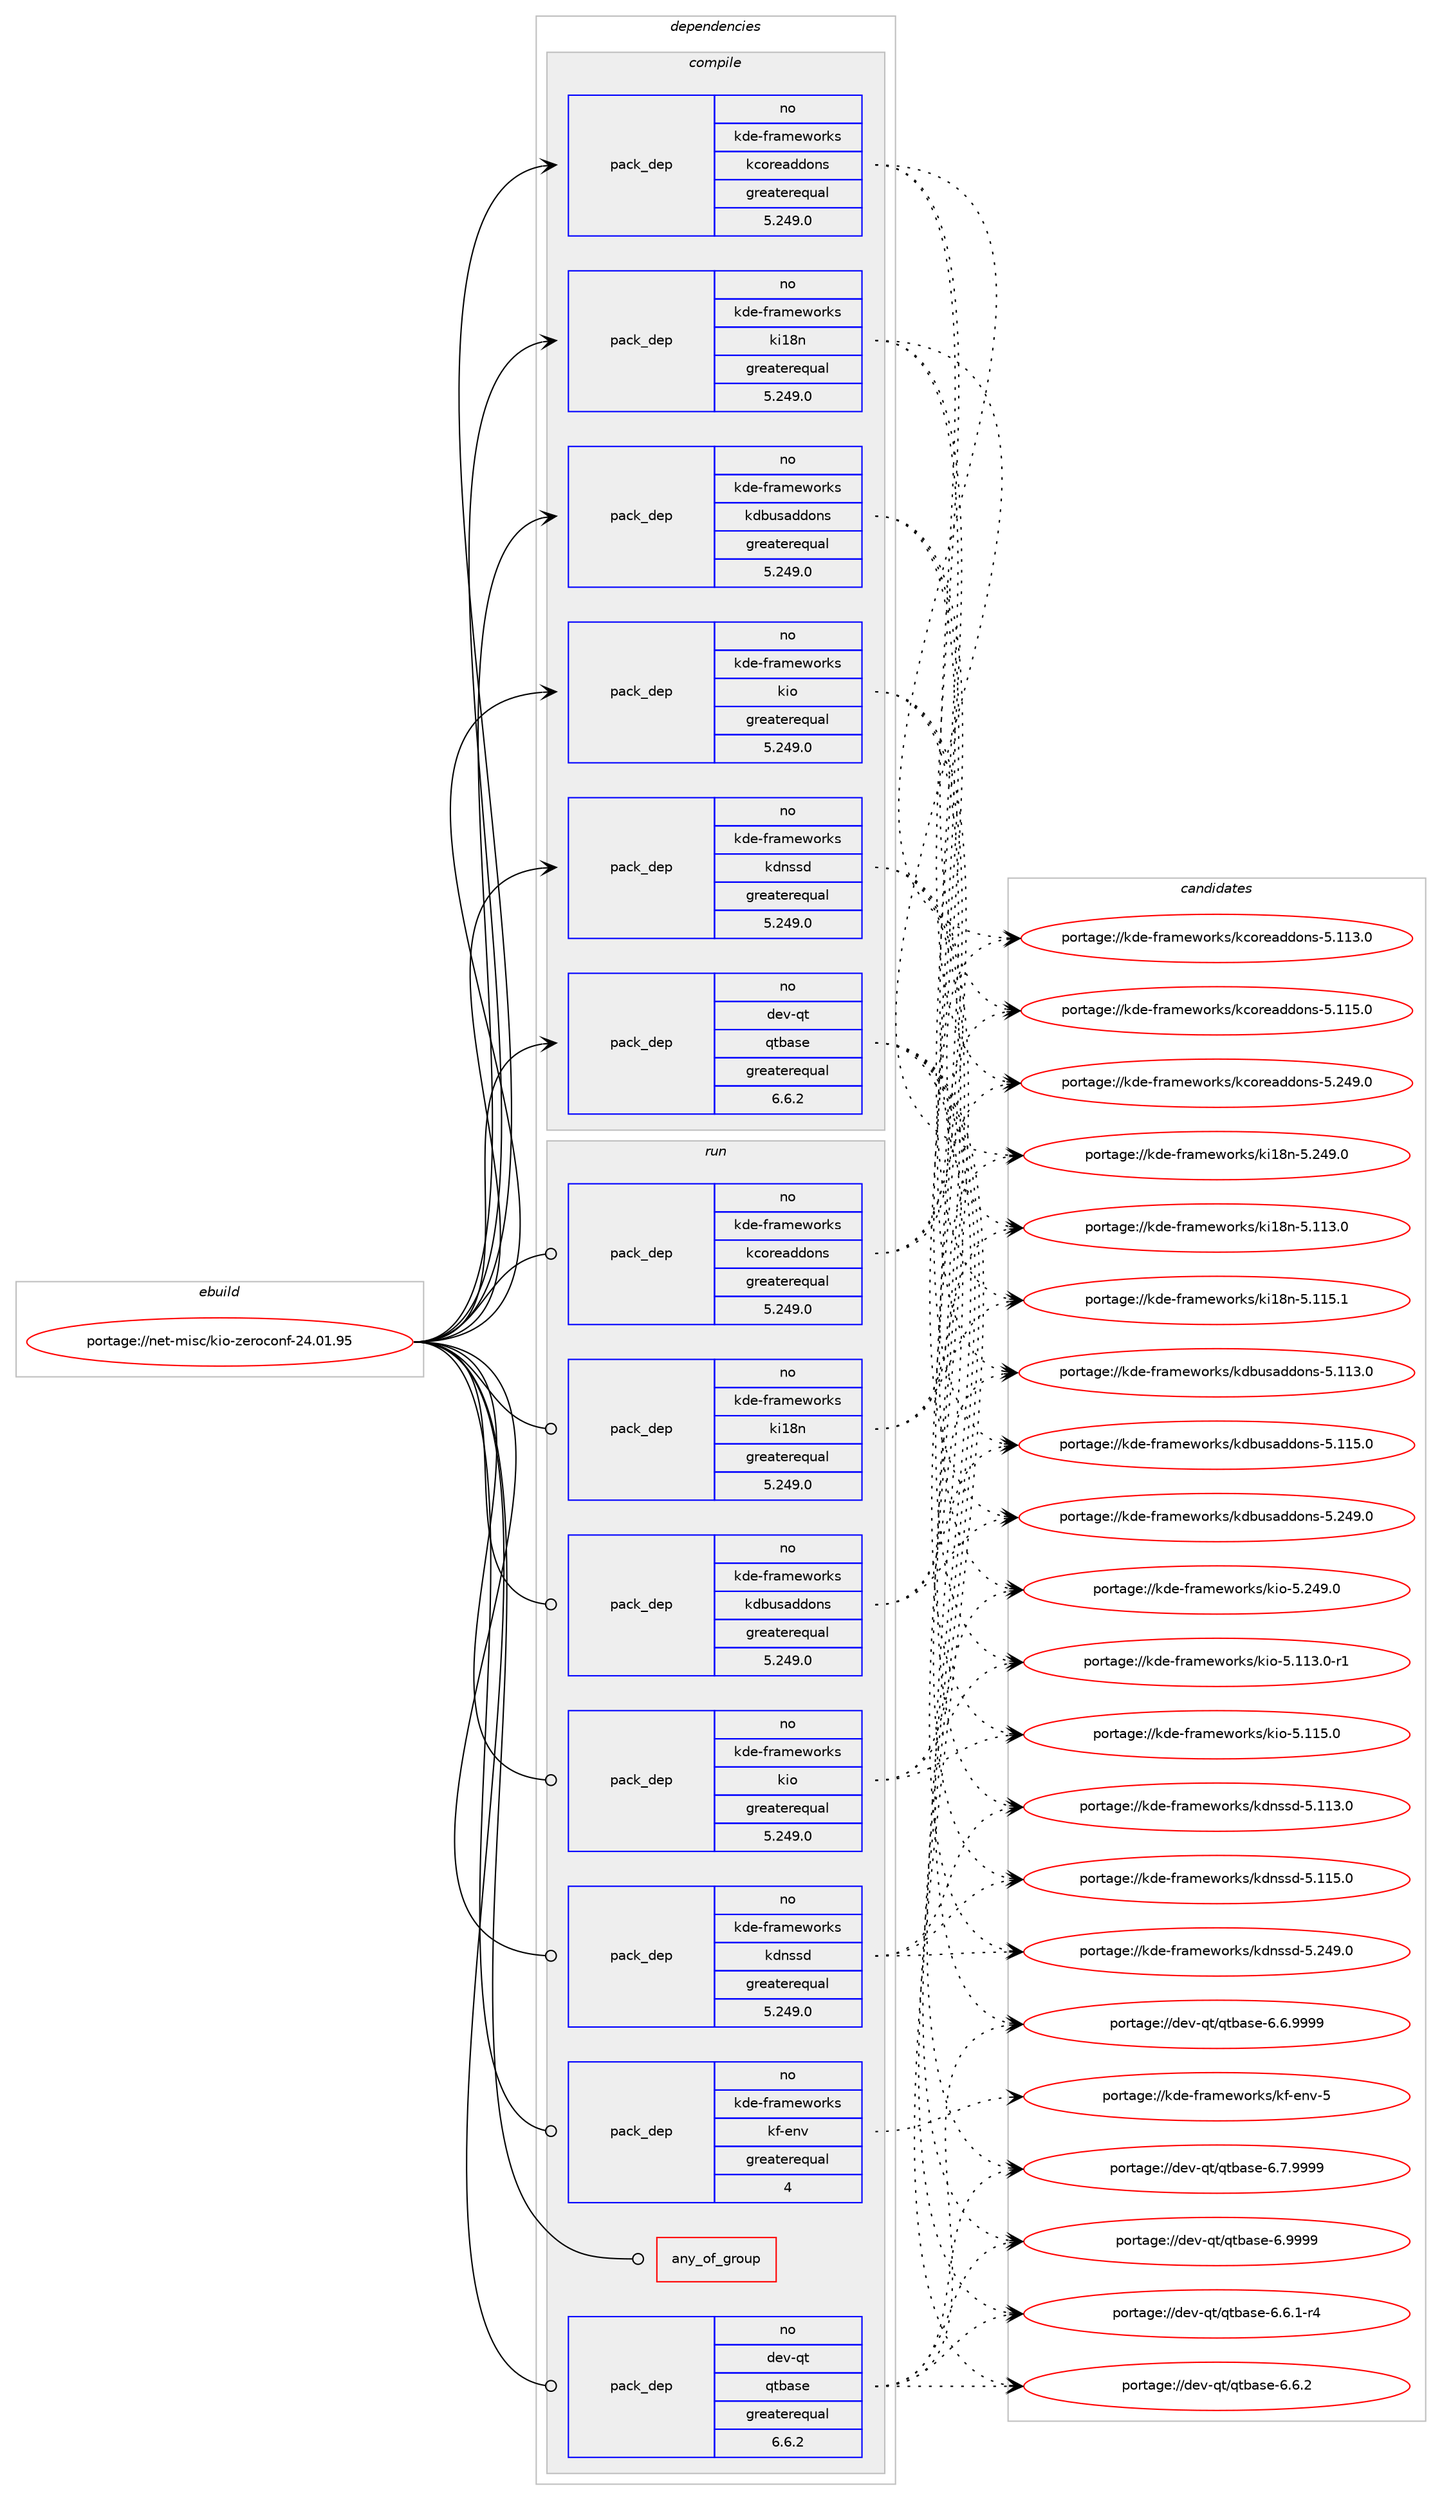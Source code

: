 digraph prolog {

# *************
# Graph options
# *************

newrank=true;
concentrate=true;
compound=true;
graph [rankdir=LR,fontname=Helvetica,fontsize=10,ranksep=1.5];#, ranksep=2.5, nodesep=0.2];
edge  [arrowhead=vee];
node  [fontname=Helvetica,fontsize=10];

# **********
# The ebuild
# **********

subgraph cluster_leftcol {
color=gray;
rank=same;
label=<<i>ebuild</i>>;
id [label="portage://net-misc/kio-zeroconf-24.01.95", color=red, width=4, href="../net-misc/kio-zeroconf-24.01.95.svg"];
}

# ****************
# The dependencies
# ****************

subgraph cluster_midcol {
color=gray;
label=<<i>dependencies</i>>;
subgraph cluster_compile {
fillcolor="#eeeeee";
style=filled;
label=<<i>compile</i>>;
subgraph pack2799 {
dependency8862 [label=<<TABLE BORDER="0" CELLBORDER="1" CELLSPACING="0" CELLPADDING="4" WIDTH="220"><TR><TD ROWSPAN="6" CELLPADDING="30">pack_dep</TD></TR><TR><TD WIDTH="110">no</TD></TR><TR><TD>dev-qt</TD></TR><TR><TD>qtbase</TD></TR><TR><TD>greaterequal</TD></TR><TR><TD>6.6.2</TD></TR></TABLE>>, shape=none, color=blue];
}
id:e -> dependency8862:w [weight=20,style="solid",arrowhead="vee"];
# *** BEGIN UNKNOWN DEPENDENCY TYPE (TODO) ***
# id -> package_dependency(portage://net-misc/kio-zeroconf-24.01.95,install,no,dev-qt,qtbase,none,[,,],[slot(6)],[])
# *** END UNKNOWN DEPENDENCY TYPE (TODO) ***

subgraph pack2800 {
dependency8863 [label=<<TABLE BORDER="0" CELLBORDER="1" CELLSPACING="0" CELLPADDING="4" WIDTH="220"><TR><TD ROWSPAN="6" CELLPADDING="30">pack_dep</TD></TR><TR><TD WIDTH="110">no</TD></TR><TR><TD>kde-frameworks</TD></TR><TR><TD>kcoreaddons</TD></TR><TR><TD>greaterequal</TD></TR><TR><TD>5.249.0</TD></TR></TABLE>>, shape=none, color=blue];
}
id:e -> dependency8863:w [weight=20,style="solid",arrowhead="vee"];
subgraph pack2801 {
dependency8864 [label=<<TABLE BORDER="0" CELLBORDER="1" CELLSPACING="0" CELLPADDING="4" WIDTH="220"><TR><TD ROWSPAN="6" CELLPADDING="30">pack_dep</TD></TR><TR><TD WIDTH="110">no</TD></TR><TR><TD>kde-frameworks</TD></TR><TR><TD>kdbusaddons</TD></TR><TR><TD>greaterequal</TD></TR><TR><TD>5.249.0</TD></TR></TABLE>>, shape=none, color=blue];
}
id:e -> dependency8864:w [weight=20,style="solid",arrowhead="vee"];
subgraph pack2802 {
dependency8865 [label=<<TABLE BORDER="0" CELLBORDER="1" CELLSPACING="0" CELLPADDING="4" WIDTH="220"><TR><TD ROWSPAN="6" CELLPADDING="30">pack_dep</TD></TR><TR><TD WIDTH="110">no</TD></TR><TR><TD>kde-frameworks</TD></TR><TR><TD>kdnssd</TD></TR><TR><TD>greaterequal</TD></TR><TR><TD>5.249.0</TD></TR></TABLE>>, shape=none, color=blue];
}
id:e -> dependency8865:w [weight=20,style="solid",arrowhead="vee"];
subgraph pack2803 {
dependency8866 [label=<<TABLE BORDER="0" CELLBORDER="1" CELLSPACING="0" CELLPADDING="4" WIDTH="220"><TR><TD ROWSPAN="6" CELLPADDING="30">pack_dep</TD></TR><TR><TD WIDTH="110">no</TD></TR><TR><TD>kde-frameworks</TD></TR><TR><TD>ki18n</TD></TR><TR><TD>greaterequal</TD></TR><TR><TD>5.249.0</TD></TR></TABLE>>, shape=none, color=blue];
}
id:e -> dependency8866:w [weight=20,style="solid",arrowhead="vee"];
subgraph pack2804 {
dependency8867 [label=<<TABLE BORDER="0" CELLBORDER="1" CELLSPACING="0" CELLPADDING="4" WIDTH="220"><TR><TD ROWSPAN="6" CELLPADDING="30">pack_dep</TD></TR><TR><TD WIDTH="110">no</TD></TR><TR><TD>kde-frameworks</TD></TR><TR><TD>kio</TD></TR><TR><TD>greaterequal</TD></TR><TR><TD>5.249.0</TD></TR></TABLE>>, shape=none, color=blue];
}
id:e -> dependency8867:w [weight=20,style="solid",arrowhead="vee"];
}
subgraph cluster_compileandrun {
fillcolor="#eeeeee";
style=filled;
label=<<i>compile and run</i>>;
}
subgraph cluster_run {
fillcolor="#eeeeee";
style=filled;
label=<<i>run</i>>;
subgraph any69 {
dependency8868 [label=<<TABLE BORDER="0" CELLBORDER="1" CELLSPACING="0" CELLPADDING="4"><TR><TD CELLPADDING="10">any_of_group</TD></TR></TABLE>>, shape=none, color=red];# *** BEGIN UNKNOWN DEPENDENCY TYPE (TODO) ***
# dependency8868 -> package_dependency(portage://net-misc/kio-zeroconf-24.01.95,run,no,kde-frameworks,breeze-icons,none,[,,],any_different_slot,[])
# *** END UNKNOWN DEPENDENCY TYPE (TODO) ***

# *** BEGIN UNKNOWN DEPENDENCY TYPE (TODO) ***
# dependency8868 -> package_dependency(portage://net-misc/kio-zeroconf-24.01.95,run,no,kde-frameworks,oxygen-icons,none,[,,],any_different_slot,[])
# *** END UNKNOWN DEPENDENCY TYPE (TODO) ***

}
id:e -> dependency8868:w [weight=20,style="solid",arrowhead="odot"];
subgraph pack2805 {
dependency8869 [label=<<TABLE BORDER="0" CELLBORDER="1" CELLSPACING="0" CELLPADDING="4" WIDTH="220"><TR><TD ROWSPAN="6" CELLPADDING="30">pack_dep</TD></TR><TR><TD WIDTH="110">no</TD></TR><TR><TD>dev-qt</TD></TR><TR><TD>qtbase</TD></TR><TR><TD>greaterequal</TD></TR><TR><TD>6.6.2</TD></TR></TABLE>>, shape=none, color=blue];
}
id:e -> dependency8869:w [weight=20,style="solid",arrowhead="odot"];
# *** BEGIN UNKNOWN DEPENDENCY TYPE (TODO) ***
# id -> package_dependency(portage://net-misc/kio-zeroconf-24.01.95,run,no,dev-qt,qtbase,none,[,,],[slot(6)],[])
# *** END UNKNOWN DEPENDENCY TYPE (TODO) ***

subgraph pack2806 {
dependency8870 [label=<<TABLE BORDER="0" CELLBORDER="1" CELLSPACING="0" CELLPADDING="4" WIDTH="220"><TR><TD ROWSPAN="6" CELLPADDING="30">pack_dep</TD></TR><TR><TD WIDTH="110">no</TD></TR><TR><TD>kde-frameworks</TD></TR><TR><TD>kcoreaddons</TD></TR><TR><TD>greaterequal</TD></TR><TR><TD>5.249.0</TD></TR></TABLE>>, shape=none, color=blue];
}
id:e -> dependency8870:w [weight=20,style="solid",arrowhead="odot"];
subgraph pack2807 {
dependency8871 [label=<<TABLE BORDER="0" CELLBORDER="1" CELLSPACING="0" CELLPADDING="4" WIDTH="220"><TR><TD ROWSPAN="6" CELLPADDING="30">pack_dep</TD></TR><TR><TD WIDTH="110">no</TD></TR><TR><TD>kde-frameworks</TD></TR><TR><TD>kdbusaddons</TD></TR><TR><TD>greaterequal</TD></TR><TR><TD>5.249.0</TD></TR></TABLE>>, shape=none, color=blue];
}
id:e -> dependency8871:w [weight=20,style="solid",arrowhead="odot"];
subgraph pack2808 {
dependency8872 [label=<<TABLE BORDER="0" CELLBORDER="1" CELLSPACING="0" CELLPADDING="4" WIDTH="220"><TR><TD ROWSPAN="6" CELLPADDING="30">pack_dep</TD></TR><TR><TD WIDTH="110">no</TD></TR><TR><TD>kde-frameworks</TD></TR><TR><TD>kdnssd</TD></TR><TR><TD>greaterequal</TD></TR><TR><TD>5.249.0</TD></TR></TABLE>>, shape=none, color=blue];
}
id:e -> dependency8872:w [weight=20,style="solid",arrowhead="odot"];
subgraph pack2809 {
dependency8873 [label=<<TABLE BORDER="0" CELLBORDER="1" CELLSPACING="0" CELLPADDING="4" WIDTH="220"><TR><TD ROWSPAN="6" CELLPADDING="30">pack_dep</TD></TR><TR><TD WIDTH="110">no</TD></TR><TR><TD>kde-frameworks</TD></TR><TR><TD>kf-env</TD></TR><TR><TD>greaterequal</TD></TR><TR><TD>4</TD></TR></TABLE>>, shape=none, color=blue];
}
id:e -> dependency8873:w [weight=20,style="solid",arrowhead="odot"];
subgraph pack2810 {
dependency8874 [label=<<TABLE BORDER="0" CELLBORDER="1" CELLSPACING="0" CELLPADDING="4" WIDTH="220"><TR><TD ROWSPAN="6" CELLPADDING="30">pack_dep</TD></TR><TR><TD WIDTH="110">no</TD></TR><TR><TD>kde-frameworks</TD></TR><TR><TD>ki18n</TD></TR><TR><TD>greaterequal</TD></TR><TR><TD>5.249.0</TD></TR></TABLE>>, shape=none, color=blue];
}
id:e -> dependency8874:w [weight=20,style="solid",arrowhead="odot"];
subgraph pack2811 {
dependency8875 [label=<<TABLE BORDER="0" CELLBORDER="1" CELLSPACING="0" CELLPADDING="4" WIDTH="220"><TR><TD ROWSPAN="6" CELLPADDING="30">pack_dep</TD></TR><TR><TD WIDTH="110">no</TD></TR><TR><TD>kde-frameworks</TD></TR><TR><TD>kio</TD></TR><TR><TD>greaterequal</TD></TR><TR><TD>5.249.0</TD></TR></TABLE>>, shape=none, color=blue];
}
id:e -> dependency8875:w [weight=20,style="solid",arrowhead="odot"];
# *** BEGIN UNKNOWN DEPENDENCY TYPE (TODO) ***
# id -> package_dependency(portage://net-misc/kio-zeroconf-24.01.95,run,weak,net-misc,kio-zeroconf,none,[,,],[slot(5)],[use(disable(kf6compat),negative)])
# *** END UNKNOWN DEPENDENCY TYPE (TODO) ***

}
}

# **************
# The candidates
# **************

subgraph cluster_choices {
rank=same;
color=gray;
label=<<i>candidates</i>>;

subgraph choice2799 {
color=black;
nodesep=1;
choice100101118451131164711311698971151014554465446494511452 [label="portage://dev-qt/qtbase-6.6.1-r4", color=red, width=4,href="../dev-qt/qtbase-6.6.1-r4.svg"];
choice10010111845113116471131169897115101455446544650 [label="portage://dev-qt/qtbase-6.6.2", color=red, width=4,href="../dev-qt/qtbase-6.6.2.svg"];
choice10010111845113116471131169897115101455446544657575757 [label="portage://dev-qt/qtbase-6.6.9999", color=red, width=4,href="../dev-qt/qtbase-6.6.9999.svg"];
choice10010111845113116471131169897115101455446554657575757 [label="portage://dev-qt/qtbase-6.7.9999", color=red, width=4,href="../dev-qt/qtbase-6.7.9999.svg"];
choice1001011184511311647113116989711510145544657575757 [label="portage://dev-qt/qtbase-6.9999", color=red, width=4,href="../dev-qt/qtbase-6.9999.svg"];
dependency8862:e -> choice100101118451131164711311698971151014554465446494511452:w [style=dotted,weight="100"];
dependency8862:e -> choice10010111845113116471131169897115101455446544650:w [style=dotted,weight="100"];
dependency8862:e -> choice10010111845113116471131169897115101455446544657575757:w [style=dotted,weight="100"];
dependency8862:e -> choice10010111845113116471131169897115101455446554657575757:w [style=dotted,weight="100"];
dependency8862:e -> choice1001011184511311647113116989711510145544657575757:w [style=dotted,weight="100"];
}
subgraph choice2800 {
color=black;
nodesep=1;
choice10710010145102114971091011191111141071154710799111114101971001001111101154553464949514648 [label="portage://kde-frameworks/kcoreaddons-5.113.0", color=red, width=4,href="../kde-frameworks/kcoreaddons-5.113.0.svg"];
choice10710010145102114971091011191111141071154710799111114101971001001111101154553464949534648 [label="portage://kde-frameworks/kcoreaddons-5.115.0", color=red, width=4,href="../kde-frameworks/kcoreaddons-5.115.0.svg"];
choice10710010145102114971091011191111141071154710799111114101971001001111101154553465052574648 [label="portage://kde-frameworks/kcoreaddons-5.249.0", color=red, width=4,href="../kde-frameworks/kcoreaddons-5.249.0.svg"];
dependency8863:e -> choice10710010145102114971091011191111141071154710799111114101971001001111101154553464949514648:w [style=dotted,weight="100"];
dependency8863:e -> choice10710010145102114971091011191111141071154710799111114101971001001111101154553464949534648:w [style=dotted,weight="100"];
dependency8863:e -> choice10710010145102114971091011191111141071154710799111114101971001001111101154553465052574648:w [style=dotted,weight="100"];
}
subgraph choice2801 {
color=black;
nodesep=1;
choice10710010145102114971091011191111141071154710710098117115971001001111101154553464949514648 [label="portage://kde-frameworks/kdbusaddons-5.113.0", color=red, width=4,href="../kde-frameworks/kdbusaddons-5.113.0.svg"];
choice10710010145102114971091011191111141071154710710098117115971001001111101154553464949534648 [label="portage://kde-frameworks/kdbusaddons-5.115.0", color=red, width=4,href="../kde-frameworks/kdbusaddons-5.115.0.svg"];
choice10710010145102114971091011191111141071154710710098117115971001001111101154553465052574648 [label="portage://kde-frameworks/kdbusaddons-5.249.0", color=red, width=4,href="../kde-frameworks/kdbusaddons-5.249.0.svg"];
dependency8864:e -> choice10710010145102114971091011191111141071154710710098117115971001001111101154553464949514648:w [style=dotted,weight="100"];
dependency8864:e -> choice10710010145102114971091011191111141071154710710098117115971001001111101154553464949534648:w [style=dotted,weight="100"];
dependency8864:e -> choice10710010145102114971091011191111141071154710710098117115971001001111101154553465052574648:w [style=dotted,weight="100"];
}
subgraph choice2802 {
color=black;
nodesep=1;
choice1071001014510211497109101119111114107115471071001101151151004553464949514648 [label="portage://kde-frameworks/kdnssd-5.113.0", color=red, width=4,href="../kde-frameworks/kdnssd-5.113.0.svg"];
choice1071001014510211497109101119111114107115471071001101151151004553464949534648 [label="portage://kde-frameworks/kdnssd-5.115.0", color=red, width=4,href="../kde-frameworks/kdnssd-5.115.0.svg"];
choice1071001014510211497109101119111114107115471071001101151151004553465052574648 [label="portage://kde-frameworks/kdnssd-5.249.0", color=red, width=4,href="../kde-frameworks/kdnssd-5.249.0.svg"];
dependency8865:e -> choice1071001014510211497109101119111114107115471071001101151151004553464949514648:w [style=dotted,weight="100"];
dependency8865:e -> choice1071001014510211497109101119111114107115471071001101151151004553464949534648:w [style=dotted,weight="100"];
dependency8865:e -> choice1071001014510211497109101119111114107115471071001101151151004553465052574648:w [style=dotted,weight="100"];
}
subgraph choice2803 {
color=black;
nodesep=1;
choice10710010145102114971091011191111141071154710710549561104553464949514648 [label="portage://kde-frameworks/ki18n-5.113.0", color=red, width=4,href="../kde-frameworks/ki18n-5.113.0.svg"];
choice10710010145102114971091011191111141071154710710549561104553464949534649 [label="portage://kde-frameworks/ki18n-5.115.1", color=red, width=4,href="../kde-frameworks/ki18n-5.115.1.svg"];
choice10710010145102114971091011191111141071154710710549561104553465052574648 [label="portage://kde-frameworks/ki18n-5.249.0", color=red, width=4,href="../kde-frameworks/ki18n-5.249.0.svg"];
dependency8866:e -> choice10710010145102114971091011191111141071154710710549561104553464949514648:w [style=dotted,weight="100"];
dependency8866:e -> choice10710010145102114971091011191111141071154710710549561104553464949534649:w [style=dotted,weight="100"];
dependency8866:e -> choice10710010145102114971091011191111141071154710710549561104553465052574648:w [style=dotted,weight="100"];
}
subgraph choice2804 {
color=black;
nodesep=1;
choice10710010145102114971091011191111141071154710710511145534649495146484511449 [label="portage://kde-frameworks/kio-5.113.0-r1", color=red, width=4,href="../kde-frameworks/kio-5.113.0-r1.svg"];
choice1071001014510211497109101119111114107115471071051114553464949534648 [label="portage://kde-frameworks/kio-5.115.0", color=red, width=4,href="../kde-frameworks/kio-5.115.0.svg"];
choice1071001014510211497109101119111114107115471071051114553465052574648 [label="portage://kde-frameworks/kio-5.249.0", color=red, width=4,href="../kde-frameworks/kio-5.249.0.svg"];
dependency8867:e -> choice10710010145102114971091011191111141071154710710511145534649495146484511449:w [style=dotted,weight="100"];
dependency8867:e -> choice1071001014510211497109101119111114107115471071051114553464949534648:w [style=dotted,weight="100"];
dependency8867:e -> choice1071001014510211497109101119111114107115471071051114553465052574648:w [style=dotted,weight="100"];
}
subgraph choice2805 {
color=black;
nodesep=1;
choice100101118451131164711311698971151014554465446494511452 [label="portage://dev-qt/qtbase-6.6.1-r4", color=red, width=4,href="../dev-qt/qtbase-6.6.1-r4.svg"];
choice10010111845113116471131169897115101455446544650 [label="portage://dev-qt/qtbase-6.6.2", color=red, width=4,href="../dev-qt/qtbase-6.6.2.svg"];
choice10010111845113116471131169897115101455446544657575757 [label="portage://dev-qt/qtbase-6.6.9999", color=red, width=4,href="../dev-qt/qtbase-6.6.9999.svg"];
choice10010111845113116471131169897115101455446554657575757 [label="portage://dev-qt/qtbase-6.7.9999", color=red, width=4,href="../dev-qt/qtbase-6.7.9999.svg"];
choice1001011184511311647113116989711510145544657575757 [label="portage://dev-qt/qtbase-6.9999", color=red, width=4,href="../dev-qt/qtbase-6.9999.svg"];
dependency8869:e -> choice100101118451131164711311698971151014554465446494511452:w [style=dotted,weight="100"];
dependency8869:e -> choice10010111845113116471131169897115101455446544650:w [style=dotted,weight="100"];
dependency8869:e -> choice10010111845113116471131169897115101455446544657575757:w [style=dotted,weight="100"];
dependency8869:e -> choice10010111845113116471131169897115101455446554657575757:w [style=dotted,weight="100"];
dependency8869:e -> choice1001011184511311647113116989711510145544657575757:w [style=dotted,weight="100"];
}
subgraph choice2806 {
color=black;
nodesep=1;
choice10710010145102114971091011191111141071154710799111114101971001001111101154553464949514648 [label="portage://kde-frameworks/kcoreaddons-5.113.0", color=red, width=4,href="../kde-frameworks/kcoreaddons-5.113.0.svg"];
choice10710010145102114971091011191111141071154710799111114101971001001111101154553464949534648 [label="portage://kde-frameworks/kcoreaddons-5.115.0", color=red, width=4,href="../kde-frameworks/kcoreaddons-5.115.0.svg"];
choice10710010145102114971091011191111141071154710799111114101971001001111101154553465052574648 [label="portage://kde-frameworks/kcoreaddons-5.249.0", color=red, width=4,href="../kde-frameworks/kcoreaddons-5.249.0.svg"];
dependency8870:e -> choice10710010145102114971091011191111141071154710799111114101971001001111101154553464949514648:w [style=dotted,weight="100"];
dependency8870:e -> choice10710010145102114971091011191111141071154710799111114101971001001111101154553464949534648:w [style=dotted,weight="100"];
dependency8870:e -> choice10710010145102114971091011191111141071154710799111114101971001001111101154553465052574648:w [style=dotted,weight="100"];
}
subgraph choice2807 {
color=black;
nodesep=1;
choice10710010145102114971091011191111141071154710710098117115971001001111101154553464949514648 [label="portage://kde-frameworks/kdbusaddons-5.113.0", color=red, width=4,href="../kde-frameworks/kdbusaddons-5.113.0.svg"];
choice10710010145102114971091011191111141071154710710098117115971001001111101154553464949534648 [label="portage://kde-frameworks/kdbusaddons-5.115.0", color=red, width=4,href="../kde-frameworks/kdbusaddons-5.115.0.svg"];
choice10710010145102114971091011191111141071154710710098117115971001001111101154553465052574648 [label="portage://kde-frameworks/kdbusaddons-5.249.0", color=red, width=4,href="../kde-frameworks/kdbusaddons-5.249.0.svg"];
dependency8871:e -> choice10710010145102114971091011191111141071154710710098117115971001001111101154553464949514648:w [style=dotted,weight="100"];
dependency8871:e -> choice10710010145102114971091011191111141071154710710098117115971001001111101154553464949534648:w [style=dotted,weight="100"];
dependency8871:e -> choice10710010145102114971091011191111141071154710710098117115971001001111101154553465052574648:w [style=dotted,weight="100"];
}
subgraph choice2808 {
color=black;
nodesep=1;
choice1071001014510211497109101119111114107115471071001101151151004553464949514648 [label="portage://kde-frameworks/kdnssd-5.113.0", color=red, width=4,href="../kde-frameworks/kdnssd-5.113.0.svg"];
choice1071001014510211497109101119111114107115471071001101151151004553464949534648 [label="portage://kde-frameworks/kdnssd-5.115.0", color=red, width=4,href="../kde-frameworks/kdnssd-5.115.0.svg"];
choice1071001014510211497109101119111114107115471071001101151151004553465052574648 [label="portage://kde-frameworks/kdnssd-5.249.0", color=red, width=4,href="../kde-frameworks/kdnssd-5.249.0.svg"];
dependency8872:e -> choice1071001014510211497109101119111114107115471071001101151151004553464949514648:w [style=dotted,weight="100"];
dependency8872:e -> choice1071001014510211497109101119111114107115471071001101151151004553464949534648:w [style=dotted,weight="100"];
dependency8872:e -> choice1071001014510211497109101119111114107115471071001101151151004553465052574648:w [style=dotted,weight="100"];
}
subgraph choice2809 {
color=black;
nodesep=1;
choice107100101451021149710910111911111410711547107102451011101184553 [label="portage://kde-frameworks/kf-env-5", color=red, width=4,href="../kde-frameworks/kf-env-5.svg"];
dependency8873:e -> choice107100101451021149710910111911111410711547107102451011101184553:w [style=dotted,weight="100"];
}
subgraph choice2810 {
color=black;
nodesep=1;
choice10710010145102114971091011191111141071154710710549561104553464949514648 [label="portage://kde-frameworks/ki18n-5.113.0", color=red, width=4,href="../kde-frameworks/ki18n-5.113.0.svg"];
choice10710010145102114971091011191111141071154710710549561104553464949534649 [label="portage://kde-frameworks/ki18n-5.115.1", color=red, width=4,href="../kde-frameworks/ki18n-5.115.1.svg"];
choice10710010145102114971091011191111141071154710710549561104553465052574648 [label="portage://kde-frameworks/ki18n-5.249.0", color=red, width=4,href="../kde-frameworks/ki18n-5.249.0.svg"];
dependency8874:e -> choice10710010145102114971091011191111141071154710710549561104553464949514648:w [style=dotted,weight="100"];
dependency8874:e -> choice10710010145102114971091011191111141071154710710549561104553464949534649:w [style=dotted,weight="100"];
dependency8874:e -> choice10710010145102114971091011191111141071154710710549561104553465052574648:w [style=dotted,weight="100"];
}
subgraph choice2811 {
color=black;
nodesep=1;
choice10710010145102114971091011191111141071154710710511145534649495146484511449 [label="portage://kde-frameworks/kio-5.113.0-r1", color=red, width=4,href="../kde-frameworks/kio-5.113.0-r1.svg"];
choice1071001014510211497109101119111114107115471071051114553464949534648 [label="portage://kde-frameworks/kio-5.115.0", color=red, width=4,href="../kde-frameworks/kio-5.115.0.svg"];
choice1071001014510211497109101119111114107115471071051114553465052574648 [label="portage://kde-frameworks/kio-5.249.0", color=red, width=4,href="../kde-frameworks/kio-5.249.0.svg"];
dependency8875:e -> choice10710010145102114971091011191111141071154710710511145534649495146484511449:w [style=dotted,weight="100"];
dependency8875:e -> choice1071001014510211497109101119111114107115471071051114553464949534648:w [style=dotted,weight="100"];
dependency8875:e -> choice1071001014510211497109101119111114107115471071051114553465052574648:w [style=dotted,weight="100"];
}
}

}
